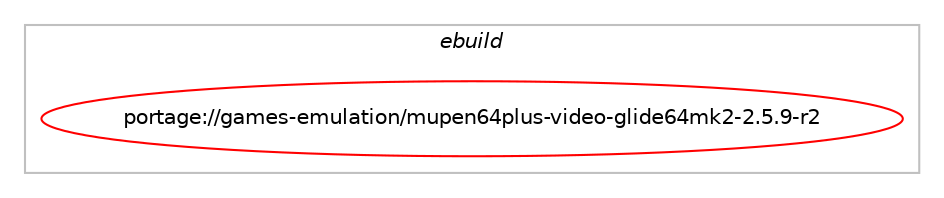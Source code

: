 digraph prolog {

# *************
# Graph options
# *************

newrank=true;
concentrate=true;
compound=true;
graph [rankdir=LR,fontname=Helvetica,fontsize=10,ranksep=1.5];#, ranksep=2.5, nodesep=0.2];
edge  [arrowhead=vee];
node  [fontname=Helvetica,fontsize=10];

# **********
# The ebuild
# **********

subgraph cluster_leftcol {
color=gray;
label=<<i>ebuild</i>>;
id [label="portage://games-emulation/mupen64plus-video-glide64mk2-2.5.9-r2", color=red, width=4, href="../games-emulation/mupen64plus-video-glide64mk2-2.5.9-r2.svg"];
}

# ****************
# The dependencies
# ****************

subgraph cluster_midcol {
color=gray;
label=<<i>dependencies</i>>;
subgraph cluster_compile {
fillcolor="#eeeeee";
style=filled;
label=<<i>compile</i>>;
# *** BEGIN UNKNOWN DEPENDENCY TYPE (TODO) ***
# id -> equal(use_conditional_group(positive,gles2-only,portage://games-emulation/mupen64plus-video-glide64mk2-2.5.9-r2,[package_dependency(portage://games-emulation/mupen64plus-video-glide64mk2-2.5.9-r2,install,no,media-libs,libsdl2,none,[,,],[slot(0)],[use(enable(gles2),none)])]))
# *** END UNKNOWN DEPENDENCY TYPE (TODO) ***

# *** BEGIN UNKNOWN DEPENDENCY TYPE (TODO) ***
# id -> equal(use_conditional_group(positive,hires,portage://games-emulation/mupen64plus-video-glide64mk2-2.5.9-r2,[package_dependency(portage://games-emulation/mupen64plus-video-glide64mk2-2.5.9-r2,install,no,dev-libs,boost,none,[,,],any_same_slot,[])]))
# *** END UNKNOWN DEPENDENCY TYPE (TODO) ***

# *** BEGIN UNKNOWN DEPENDENCY TYPE (TODO) ***
# id -> equal(package_dependency(portage://games-emulation/mupen64plus-video-glide64mk2-2.5.9-r2,install,no,games-emulation,mupen64plus-core,greaterequal,[2.5,,,2.5],[slot(0),equal],[use(equal(gles2-only),none)]))
# *** END UNKNOWN DEPENDENCY TYPE (TODO) ***

# *** BEGIN UNKNOWN DEPENDENCY TYPE (TODO) ***
# id -> equal(package_dependency(portage://games-emulation/mupen64plus-video-glide64mk2-2.5.9-r2,install,no,media-libs,libpng,none,[,,],[slot(0),equal],[]))
# *** END UNKNOWN DEPENDENCY TYPE (TODO) ***

# *** BEGIN UNKNOWN DEPENDENCY TYPE (TODO) ***
# id -> equal(package_dependency(portage://games-emulation/mupen64plus-video-glide64mk2-2.5.9-r2,install,no,media-libs,libsdl2,none,[,,],[slot(0),equal],[use(enable(video),none)]))
# *** END UNKNOWN DEPENDENCY TYPE (TODO) ***

# *** BEGIN UNKNOWN DEPENDENCY TYPE (TODO) ***
# id -> equal(package_dependency(portage://games-emulation/mupen64plus-video-glide64mk2-2.5.9-r2,install,no,sys-libs,zlib,none,[,,],[slot(0),equal],[]))
# *** END UNKNOWN DEPENDENCY TYPE (TODO) ***

# *** BEGIN UNKNOWN DEPENDENCY TYPE (TODO) ***
# id -> equal(package_dependency(portage://games-emulation/mupen64plus-video-glide64mk2-2.5.9-r2,install,no,virtual,opengl,none,[,,],[slot(0),equal],[]))
# *** END UNKNOWN DEPENDENCY TYPE (TODO) ***

}
subgraph cluster_compileandrun {
fillcolor="#eeeeee";
style=filled;
label=<<i>compile and run</i>>;
}
subgraph cluster_run {
fillcolor="#eeeeee";
style=filled;
label=<<i>run</i>>;
# *** BEGIN UNKNOWN DEPENDENCY TYPE (TODO) ***
# id -> equal(use_conditional_group(positive,gles2-only,portage://games-emulation/mupen64plus-video-glide64mk2-2.5.9-r2,[package_dependency(portage://games-emulation/mupen64plus-video-glide64mk2-2.5.9-r2,run,no,media-libs,libsdl2,none,[,,],[slot(0)],[use(enable(gles2),none)])]))
# *** END UNKNOWN DEPENDENCY TYPE (TODO) ***

# *** BEGIN UNKNOWN DEPENDENCY TYPE (TODO) ***
# id -> equal(use_conditional_group(positive,hires,portage://games-emulation/mupen64plus-video-glide64mk2-2.5.9-r2,[package_dependency(portage://games-emulation/mupen64plus-video-glide64mk2-2.5.9-r2,run,no,dev-libs,boost,none,[,,],any_same_slot,[])]))
# *** END UNKNOWN DEPENDENCY TYPE (TODO) ***

# *** BEGIN UNKNOWN DEPENDENCY TYPE (TODO) ***
# id -> equal(package_dependency(portage://games-emulation/mupen64plus-video-glide64mk2-2.5.9-r2,run,no,games-emulation,mupen64plus-core,greaterequal,[2.5,,,2.5],[slot(0),equal],[use(equal(gles2-only),none)]))
# *** END UNKNOWN DEPENDENCY TYPE (TODO) ***

# *** BEGIN UNKNOWN DEPENDENCY TYPE (TODO) ***
# id -> equal(package_dependency(portage://games-emulation/mupen64plus-video-glide64mk2-2.5.9-r2,run,no,media-libs,libpng,none,[,,],[slot(0),equal],[]))
# *** END UNKNOWN DEPENDENCY TYPE (TODO) ***

# *** BEGIN UNKNOWN DEPENDENCY TYPE (TODO) ***
# id -> equal(package_dependency(portage://games-emulation/mupen64plus-video-glide64mk2-2.5.9-r2,run,no,media-libs,libsdl2,none,[,,],[slot(0),equal],[use(enable(video),none)]))
# *** END UNKNOWN DEPENDENCY TYPE (TODO) ***

# *** BEGIN UNKNOWN DEPENDENCY TYPE (TODO) ***
# id -> equal(package_dependency(portage://games-emulation/mupen64plus-video-glide64mk2-2.5.9-r2,run,no,sys-libs,zlib,none,[,,],[slot(0),equal],[]))
# *** END UNKNOWN DEPENDENCY TYPE (TODO) ***

# *** BEGIN UNKNOWN DEPENDENCY TYPE (TODO) ***
# id -> equal(package_dependency(portage://games-emulation/mupen64plus-video-glide64mk2-2.5.9-r2,run,no,virtual,opengl,none,[,,],[slot(0),equal],[]))
# *** END UNKNOWN DEPENDENCY TYPE (TODO) ***

}
}

# **************
# The candidates
# **************

subgraph cluster_choices {
rank=same;
color=gray;
label=<<i>candidates</i>>;

}

}
